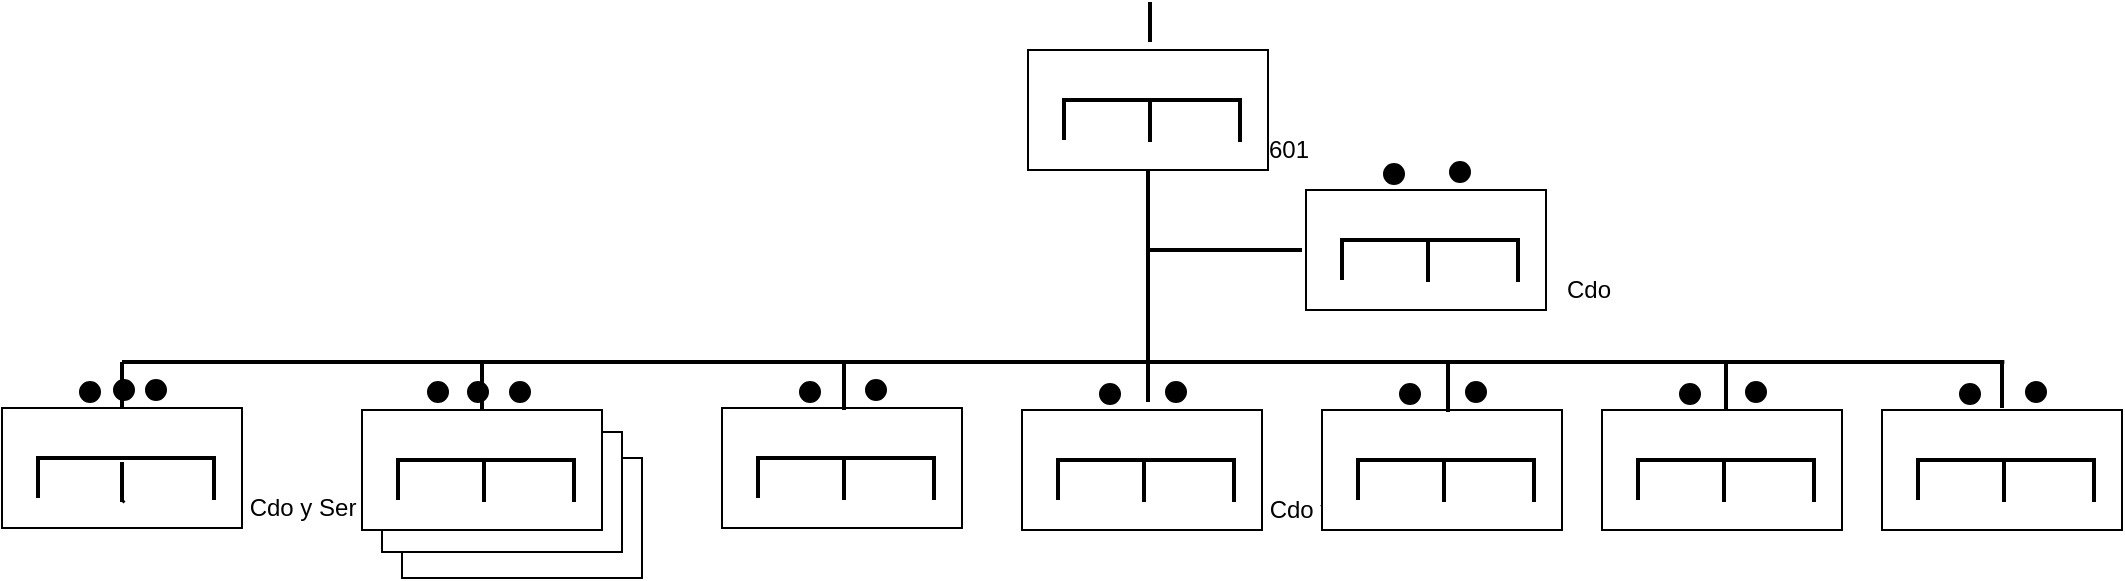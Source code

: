 <mxfile version="16.6.1" type="github">
  <diagram id="prtHgNgQTEPvFCAcTncT" name="Page-1">
    <mxGraphModel dx="1464" dy="398" grid="1" gridSize="10" guides="1" tooltips="1" connect="1" arrows="1" fold="1" page="1" pageScale="1" pageWidth="827" pageHeight="1169" math="0" shadow="0">
      <root>
        <mxCell id="0" />
        <mxCell id="1" parent="0" />
        <mxCell id="sDQCDstEzer969jvJ3Kz-47" value="" style="group" vertex="1" connectable="0" parent="1">
          <mxGeometry x="412" y="100" width="120" height="74" as="geometry" />
        </mxCell>
        <mxCell id="sDQCDstEzer969jvJ3Kz-37" value="" style="group" vertex="1" connectable="0" parent="sDQCDstEzer969jvJ3Kz-47">
          <mxGeometry y="14" width="120" height="60" as="geometry" />
        </mxCell>
        <mxCell id="sDQCDstEzer969jvJ3Kz-38" value="" style="rounded=0;whiteSpace=wrap;html=1;" vertex="1" parent="sDQCDstEzer969jvJ3Kz-37">
          <mxGeometry width="120" height="60" as="geometry" />
        </mxCell>
        <mxCell id="sDQCDstEzer969jvJ3Kz-39" value="" style="endArrow=none;html=1;rounded=0;strokeColor=#000000;strokeWidth=2;" edge="1" parent="sDQCDstEzer969jvJ3Kz-37">
          <mxGeometry width="50" height="50" relative="1" as="geometry">
            <mxPoint x="17" y="25" as="sourcePoint" />
            <mxPoint x="107" y="25" as="targetPoint" />
            <Array as="points" />
          </mxGeometry>
        </mxCell>
        <mxCell id="sDQCDstEzer969jvJ3Kz-40" value="" style="endArrow=none;html=1;rounded=0;strokeColor=#000000;strokeWidth=2;" edge="1" parent="sDQCDstEzer969jvJ3Kz-37">
          <mxGeometry width="50" height="50" relative="1" as="geometry">
            <mxPoint x="18" y="45" as="sourcePoint" />
            <mxPoint x="18" y="25" as="targetPoint" />
          </mxGeometry>
        </mxCell>
        <mxCell id="sDQCDstEzer969jvJ3Kz-41" value="" style="endArrow=none;html=1;rounded=0;strokeColor=#000000;strokeWidth=2;" edge="1" parent="sDQCDstEzer969jvJ3Kz-37">
          <mxGeometry width="50" height="50" relative="1" as="geometry">
            <mxPoint x="106" y="46" as="sourcePoint" />
            <mxPoint x="106" y="26" as="targetPoint" />
          </mxGeometry>
        </mxCell>
        <mxCell id="sDQCDstEzer969jvJ3Kz-42" value="" style="endArrow=none;html=1;rounded=0;strokeColor=#000000;strokeWidth=2;" edge="1" parent="sDQCDstEzer969jvJ3Kz-37">
          <mxGeometry width="50" height="50" relative="1" as="geometry">
            <mxPoint x="61" y="46" as="sourcePoint" />
            <mxPoint x="61" y="26" as="targetPoint" />
          </mxGeometry>
        </mxCell>
        <mxCell id="sDQCDstEzer969jvJ3Kz-45" value="" style="ellipse;whiteSpace=wrap;html=1;aspect=fixed;fillColor=#000000;" vertex="1" parent="sDQCDstEzer969jvJ3Kz-47">
          <mxGeometry x="72" width="10" height="10" as="geometry" />
        </mxCell>
        <mxCell id="sDQCDstEzer969jvJ3Kz-46" value="" style="ellipse;whiteSpace=wrap;html=1;aspect=fixed;fillColor=#000000;" vertex="1" parent="sDQCDstEzer969jvJ3Kz-47">
          <mxGeometry x="39" y="1" width="10" height="10" as="geometry" />
        </mxCell>
        <mxCell id="sDQCDstEzer969jvJ3Kz-48" value="Cdo" style="text;html=1;align=center;verticalAlign=middle;resizable=0;points=[];autosize=1;strokeColor=none;fillColor=none;" vertex="1" parent="1">
          <mxGeometry x="533" y="154" width="40" height="20" as="geometry" />
        </mxCell>
        <mxCell id="sDQCDstEzer969jvJ3Kz-60" value="" style="endArrow=none;html=1;rounded=0;strokeColor=#000000;strokeWidth=2;entryX=0;entryY=0.5;entryDx=0;entryDy=0;" edge="1" parent="1">
          <mxGeometry width="50" height="50" relative="1" as="geometry">
            <mxPoint x="334" y="144" as="sourcePoint" />
            <mxPoint x="410" y="144" as="targetPoint" />
          </mxGeometry>
        </mxCell>
        <mxCell id="sDQCDstEzer969jvJ3Kz-61" value="" style="endArrow=none;html=1;rounded=0;strokeColor=#000000;strokeWidth=2;entryX=0.5;entryY=1;entryDx=0;entryDy=0;" edge="1" parent="1" target="sDQCDstEzer969jvJ3Kz-1">
          <mxGeometry width="50" height="50" relative="1" as="geometry">
            <mxPoint x="333" y="220" as="sourcePoint" />
            <mxPoint x="430" y="40" as="targetPoint" />
          </mxGeometry>
        </mxCell>
        <mxCell id="sDQCDstEzer969jvJ3Kz-128" value="" style="group" vertex="1" connectable="0" parent="1">
          <mxGeometry x="-240" y="209" width="185" height="74" as="geometry" />
        </mxCell>
        <mxCell id="sDQCDstEzer969jvJ3Kz-72" value="Cdo y Ser" style="text;html=1;align=center;verticalAlign=middle;resizable=0;points=[];autosize=1;strokeColor=none;fillColor=none;" vertex="1" parent="sDQCDstEzer969jvJ3Kz-128">
          <mxGeometry x="115" y="54" width="70" height="20" as="geometry" />
        </mxCell>
        <mxCell id="sDQCDstEzer969jvJ3Kz-75" value="" style="group" vertex="1" connectable="0" parent="sDQCDstEzer969jvJ3Kz-128">
          <mxGeometry width="120" height="74" as="geometry" />
        </mxCell>
        <mxCell id="sDQCDstEzer969jvJ3Kz-62" value="" style="group" vertex="1" connectable="0" parent="sDQCDstEzer969jvJ3Kz-75">
          <mxGeometry width="120" height="74" as="geometry" />
        </mxCell>
        <mxCell id="sDQCDstEzer969jvJ3Kz-63" value="" style="group" vertex="1" connectable="0" parent="sDQCDstEzer969jvJ3Kz-62">
          <mxGeometry y="14" width="120" height="60" as="geometry" />
        </mxCell>
        <mxCell id="sDQCDstEzer969jvJ3Kz-64" value="" style="rounded=0;whiteSpace=wrap;html=1;" vertex="1" parent="sDQCDstEzer969jvJ3Kz-63">
          <mxGeometry width="120" height="60" as="geometry" />
        </mxCell>
        <mxCell id="sDQCDstEzer969jvJ3Kz-65" value="" style="endArrow=none;html=1;rounded=0;strokeColor=#000000;strokeWidth=2;" edge="1" parent="sDQCDstEzer969jvJ3Kz-63">
          <mxGeometry width="50" height="50" relative="1" as="geometry">
            <mxPoint x="17" y="25" as="sourcePoint" />
            <mxPoint x="107" y="25" as="targetPoint" />
            <Array as="points" />
          </mxGeometry>
        </mxCell>
        <mxCell id="sDQCDstEzer969jvJ3Kz-66" value="" style="endArrow=none;html=1;rounded=0;strokeColor=#000000;strokeWidth=2;" edge="1" parent="sDQCDstEzer969jvJ3Kz-63">
          <mxGeometry width="50" height="50" relative="1" as="geometry">
            <mxPoint x="18" y="45" as="sourcePoint" />
            <mxPoint x="18" y="25" as="targetPoint" />
          </mxGeometry>
        </mxCell>
        <mxCell id="sDQCDstEzer969jvJ3Kz-67" value="" style="endArrow=none;html=1;rounded=0;strokeColor=#000000;strokeWidth=2;" edge="1" parent="sDQCDstEzer969jvJ3Kz-63">
          <mxGeometry width="50" height="50" relative="1" as="geometry">
            <mxPoint x="106" y="46" as="sourcePoint" />
            <mxPoint x="106" y="26" as="targetPoint" />
          </mxGeometry>
        </mxCell>
        <mxCell id="sDQCDstEzer969jvJ3Kz-68" value="" style="endArrow=none;html=1;rounded=0;strokeColor=#000000;strokeWidth=2;" edge="1" parent="sDQCDstEzer969jvJ3Kz-63">
          <mxGeometry width="50" height="50" relative="1" as="geometry">
            <mxPoint x="61" y="46" as="sourcePoint" />
            <mxPoint x="60" y="47" as="targetPoint" />
          </mxGeometry>
        </mxCell>
        <mxCell id="sDQCDstEzer969jvJ3Kz-69" value="" style="ellipse;whiteSpace=wrap;html=1;aspect=fixed;fillColor=#000000;" vertex="1" parent="sDQCDstEzer969jvJ3Kz-62">
          <mxGeometry x="72" width="10" height="10" as="geometry" />
        </mxCell>
        <mxCell id="sDQCDstEzer969jvJ3Kz-70" value="" style="ellipse;whiteSpace=wrap;html=1;aspect=fixed;fillColor=#000000;" vertex="1" parent="sDQCDstEzer969jvJ3Kz-62">
          <mxGeometry x="39" y="1" width="10" height="10" as="geometry" />
        </mxCell>
        <mxCell id="sDQCDstEzer969jvJ3Kz-71" value="" style="ellipse;whiteSpace=wrap;html=1;aspect=fixed;fillColor=#000000;" vertex="1" parent="sDQCDstEzer969jvJ3Kz-75">
          <mxGeometry x="56" width="10" height="10" as="geometry" />
        </mxCell>
        <mxCell id="sDQCDstEzer969jvJ3Kz-135" value="" style="group" vertex="1" connectable="0" parent="1">
          <mxGeometry x="-40" y="210" width="120" height="98" as="geometry" />
        </mxCell>
        <mxCell id="sDQCDstEzer969jvJ3Kz-131" value="" style="ellipse;whiteSpace=wrap;html=1;aspect=fixed;fillColor=#000000;" vertex="1" parent="sDQCDstEzer969jvJ3Kz-135">
          <mxGeometry x="33" width="10" height="10" as="geometry" />
        </mxCell>
        <mxCell id="sDQCDstEzer969jvJ3Kz-134" value="" style="group" vertex="1" connectable="0" parent="sDQCDstEzer969jvJ3Kz-135">
          <mxGeometry width="120" height="98" as="geometry" />
        </mxCell>
        <mxCell id="sDQCDstEzer969jvJ3Kz-129" value="" style="ellipse;whiteSpace=wrap;html=1;aspect=fixed;fillColor=#000000;" vertex="1" parent="sDQCDstEzer969jvJ3Kz-134">
          <mxGeometry x="13" width="10" height="10" as="geometry" />
        </mxCell>
        <mxCell id="sDQCDstEzer969jvJ3Kz-133" value="" style="group" vertex="1" connectable="0" parent="sDQCDstEzer969jvJ3Kz-134">
          <mxGeometry width="120" height="98" as="geometry" />
        </mxCell>
        <mxCell id="sDQCDstEzer969jvJ3Kz-76" value="" style="group" vertex="1" connectable="0" parent="sDQCDstEzer969jvJ3Kz-133">
          <mxGeometry y="24" width="120" height="74" as="geometry" />
        </mxCell>
        <mxCell id="sDQCDstEzer969jvJ3Kz-77" value="" style="group" vertex="1" connectable="0" parent="sDQCDstEzer969jvJ3Kz-76">
          <mxGeometry width="120" height="74" as="geometry" />
        </mxCell>
        <mxCell id="sDQCDstEzer969jvJ3Kz-78" value="" style="group" vertex="1" connectable="0" parent="sDQCDstEzer969jvJ3Kz-77">
          <mxGeometry y="14" width="120" height="60" as="geometry" />
        </mxCell>
        <mxCell id="sDQCDstEzer969jvJ3Kz-114" value="" style="group" vertex="1" connectable="0" parent="sDQCDstEzer969jvJ3Kz-78">
          <mxGeometry width="120" height="60" as="geometry" />
        </mxCell>
        <mxCell id="sDQCDstEzer969jvJ3Kz-100" value="" style="rounded=0;whiteSpace=wrap;html=1;" vertex="1" parent="sDQCDstEzer969jvJ3Kz-114">
          <mxGeometry width="120" height="60" as="geometry" />
        </mxCell>
        <mxCell id="sDQCDstEzer969jvJ3Kz-80" value="" style="endArrow=none;html=1;rounded=0;strokeColor=#000000;strokeWidth=2;" edge="1" parent="sDQCDstEzer969jvJ3Kz-114">
          <mxGeometry width="50" height="50" relative="1" as="geometry">
            <mxPoint x="17" y="25" as="sourcePoint" />
            <mxPoint x="107" y="25" as="targetPoint" />
            <Array as="points" />
          </mxGeometry>
        </mxCell>
        <mxCell id="sDQCDstEzer969jvJ3Kz-81" value="" style="endArrow=none;html=1;rounded=0;strokeColor=#000000;strokeWidth=2;" edge="1" parent="sDQCDstEzer969jvJ3Kz-114">
          <mxGeometry width="50" height="50" relative="1" as="geometry">
            <mxPoint x="18" y="45" as="sourcePoint" />
            <mxPoint x="18" y="25" as="targetPoint" />
          </mxGeometry>
        </mxCell>
        <mxCell id="sDQCDstEzer969jvJ3Kz-82" value="" style="endArrow=none;html=1;rounded=0;strokeColor=#000000;strokeWidth=2;" edge="1" parent="sDQCDstEzer969jvJ3Kz-114">
          <mxGeometry width="50" height="50" relative="1" as="geometry">
            <mxPoint x="106" y="46" as="sourcePoint" />
            <mxPoint x="106" y="26" as="targetPoint" />
          </mxGeometry>
        </mxCell>
        <mxCell id="sDQCDstEzer969jvJ3Kz-83" value="" style="endArrow=none;html=1;rounded=0;strokeColor=#000000;strokeWidth=2;" edge="1" parent="sDQCDstEzer969jvJ3Kz-114">
          <mxGeometry width="50" height="50" relative="1" as="geometry">
            <mxPoint x="61" y="46" as="sourcePoint" />
            <mxPoint x="61" y="26" as="targetPoint" />
          </mxGeometry>
        </mxCell>
        <mxCell id="sDQCDstEzer969jvJ3Kz-115" value="" style="group" vertex="1" connectable="0" parent="sDQCDstEzer969jvJ3Kz-77">
          <mxGeometry x="-10" y="1" width="120" height="60" as="geometry" />
        </mxCell>
        <mxCell id="sDQCDstEzer969jvJ3Kz-116" value="" style="rounded=0;whiteSpace=wrap;html=1;" vertex="1" parent="sDQCDstEzer969jvJ3Kz-115">
          <mxGeometry width="120" height="60" as="geometry" />
        </mxCell>
        <mxCell id="sDQCDstEzer969jvJ3Kz-117" value="" style="endArrow=none;html=1;rounded=0;strokeColor=#000000;strokeWidth=2;" edge="1" parent="sDQCDstEzer969jvJ3Kz-115">
          <mxGeometry width="50" height="50" relative="1" as="geometry">
            <mxPoint x="17" y="25" as="sourcePoint" />
            <mxPoint x="107" y="25" as="targetPoint" />
            <Array as="points" />
          </mxGeometry>
        </mxCell>
        <mxCell id="sDQCDstEzer969jvJ3Kz-118" value="" style="endArrow=none;html=1;rounded=0;strokeColor=#000000;strokeWidth=2;" edge="1" parent="sDQCDstEzer969jvJ3Kz-115">
          <mxGeometry width="50" height="50" relative="1" as="geometry">
            <mxPoint x="18" y="45" as="sourcePoint" />
            <mxPoint x="18" y="25" as="targetPoint" />
          </mxGeometry>
        </mxCell>
        <mxCell id="sDQCDstEzer969jvJ3Kz-119" value="" style="endArrow=none;html=1;rounded=0;strokeColor=#000000;strokeWidth=2;" edge="1" parent="sDQCDstEzer969jvJ3Kz-115">
          <mxGeometry width="50" height="50" relative="1" as="geometry">
            <mxPoint x="106" y="46" as="sourcePoint" />
            <mxPoint x="106" y="26" as="targetPoint" />
          </mxGeometry>
        </mxCell>
        <mxCell id="sDQCDstEzer969jvJ3Kz-120" value="" style="endArrow=none;html=1;rounded=0;strokeColor=#000000;strokeWidth=2;" edge="1" parent="sDQCDstEzer969jvJ3Kz-115">
          <mxGeometry width="50" height="50" relative="1" as="geometry">
            <mxPoint x="61" y="46" as="sourcePoint" />
            <mxPoint x="61" y="26" as="targetPoint" />
          </mxGeometry>
        </mxCell>
        <mxCell id="sDQCDstEzer969jvJ3Kz-121" value="" style="group" vertex="1" connectable="0" parent="sDQCDstEzer969jvJ3Kz-115">
          <mxGeometry x="-10" y="-11" width="120" height="60" as="geometry" />
        </mxCell>
        <mxCell id="sDQCDstEzer969jvJ3Kz-122" value="" style="rounded=0;whiteSpace=wrap;html=1;" vertex="1" parent="sDQCDstEzer969jvJ3Kz-121">
          <mxGeometry width="120" height="60" as="geometry" />
        </mxCell>
        <mxCell id="sDQCDstEzer969jvJ3Kz-123" value="" style="endArrow=none;html=1;rounded=0;strokeColor=#000000;strokeWidth=2;" edge="1" parent="sDQCDstEzer969jvJ3Kz-121">
          <mxGeometry width="50" height="50" relative="1" as="geometry">
            <mxPoint x="17" y="25" as="sourcePoint" />
            <mxPoint x="107" y="25" as="targetPoint" />
            <Array as="points" />
          </mxGeometry>
        </mxCell>
        <mxCell id="sDQCDstEzer969jvJ3Kz-124" value="" style="endArrow=none;html=1;rounded=0;strokeColor=#000000;strokeWidth=2;" edge="1" parent="sDQCDstEzer969jvJ3Kz-121">
          <mxGeometry width="50" height="50" relative="1" as="geometry">
            <mxPoint x="18" y="45" as="sourcePoint" />
            <mxPoint x="18" y="25" as="targetPoint" />
          </mxGeometry>
        </mxCell>
        <mxCell id="sDQCDstEzer969jvJ3Kz-125" value="" style="endArrow=none;html=1;rounded=0;strokeColor=#000000;strokeWidth=2;" edge="1" parent="sDQCDstEzer969jvJ3Kz-121">
          <mxGeometry width="50" height="50" relative="1" as="geometry">
            <mxPoint x="106" y="46" as="sourcePoint" />
            <mxPoint x="106" y="26" as="targetPoint" />
          </mxGeometry>
        </mxCell>
        <mxCell id="sDQCDstEzer969jvJ3Kz-126" value="" style="endArrow=none;html=1;rounded=0;strokeColor=#000000;strokeWidth=2;" edge="1" parent="sDQCDstEzer969jvJ3Kz-121">
          <mxGeometry width="50" height="50" relative="1" as="geometry">
            <mxPoint x="61" y="46" as="sourcePoint" />
            <mxPoint x="61" y="26" as="targetPoint" />
          </mxGeometry>
        </mxCell>
        <mxCell id="sDQCDstEzer969jvJ3Kz-132" value="" style="ellipse;whiteSpace=wrap;html=1;aspect=fixed;fillColor=#000000;" vertex="1" parent="sDQCDstEzer969jvJ3Kz-133">
          <mxGeometry x="54" width="10" height="10" as="geometry" />
        </mxCell>
        <mxCell id="sDQCDstEzer969jvJ3Kz-162" value="" style="group" vertex="1" connectable="0" parent="1">
          <mxGeometry x="270" y="210" width="185" height="74" as="geometry" />
        </mxCell>
        <mxCell id="sDQCDstEzer969jvJ3Kz-163" value="Cdo y Ser" style="text;html=1;align=center;verticalAlign=middle;resizable=0;points=[];autosize=1;strokeColor=none;fillColor=none;" vertex="1" parent="sDQCDstEzer969jvJ3Kz-162">
          <mxGeometry x="115" y="54" width="70" height="20" as="geometry" />
        </mxCell>
        <mxCell id="sDQCDstEzer969jvJ3Kz-164" value="" style="group" vertex="1" connectable="0" parent="sDQCDstEzer969jvJ3Kz-162">
          <mxGeometry width="120" height="74" as="geometry" />
        </mxCell>
        <mxCell id="sDQCDstEzer969jvJ3Kz-165" value="" style="group" vertex="1" connectable="0" parent="sDQCDstEzer969jvJ3Kz-164">
          <mxGeometry width="120" height="74" as="geometry" />
        </mxCell>
        <mxCell id="sDQCDstEzer969jvJ3Kz-166" value="" style="group" vertex="1" connectable="0" parent="sDQCDstEzer969jvJ3Kz-165">
          <mxGeometry y="14" width="120" height="60" as="geometry" />
        </mxCell>
        <mxCell id="sDQCDstEzer969jvJ3Kz-167" value="" style="rounded=0;whiteSpace=wrap;html=1;" vertex="1" parent="sDQCDstEzer969jvJ3Kz-166">
          <mxGeometry width="120" height="60" as="geometry" />
        </mxCell>
        <mxCell id="sDQCDstEzer969jvJ3Kz-168" value="" style="endArrow=none;html=1;rounded=0;strokeColor=#000000;strokeWidth=2;" edge="1" parent="sDQCDstEzer969jvJ3Kz-166">
          <mxGeometry width="50" height="50" relative="1" as="geometry">
            <mxPoint x="17" y="25" as="sourcePoint" />
            <mxPoint x="107" y="25" as="targetPoint" />
            <Array as="points" />
          </mxGeometry>
        </mxCell>
        <mxCell id="sDQCDstEzer969jvJ3Kz-169" value="" style="endArrow=none;html=1;rounded=0;strokeColor=#000000;strokeWidth=2;" edge="1" parent="sDQCDstEzer969jvJ3Kz-166">
          <mxGeometry width="50" height="50" relative="1" as="geometry">
            <mxPoint x="18" y="45" as="sourcePoint" />
            <mxPoint x="18" y="25" as="targetPoint" />
          </mxGeometry>
        </mxCell>
        <mxCell id="sDQCDstEzer969jvJ3Kz-170" value="" style="endArrow=none;html=1;rounded=0;strokeColor=#000000;strokeWidth=2;" edge="1" parent="sDQCDstEzer969jvJ3Kz-166">
          <mxGeometry width="50" height="50" relative="1" as="geometry">
            <mxPoint x="106" y="46" as="sourcePoint" />
            <mxPoint x="106" y="26" as="targetPoint" />
          </mxGeometry>
        </mxCell>
        <mxCell id="sDQCDstEzer969jvJ3Kz-171" value="" style="endArrow=none;html=1;rounded=0;strokeColor=#000000;strokeWidth=2;" edge="1" parent="sDQCDstEzer969jvJ3Kz-166">
          <mxGeometry width="50" height="50" relative="1" as="geometry">
            <mxPoint x="61" y="46" as="sourcePoint" />
            <mxPoint x="61" y="26" as="targetPoint" />
          </mxGeometry>
        </mxCell>
        <mxCell id="sDQCDstEzer969jvJ3Kz-172" value="" style="ellipse;whiteSpace=wrap;html=1;aspect=fixed;fillColor=#000000;" vertex="1" parent="sDQCDstEzer969jvJ3Kz-165">
          <mxGeometry x="72" width="10" height="10" as="geometry" />
        </mxCell>
        <mxCell id="sDQCDstEzer969jvJ3Kz-173" value="" style="ellipse;whiteSpace=wrap;html=1;aspect=fixed;fillColor=#000000;" vertex="1" parent="sDQCDstEzer969jvJ3Kz-165">
          <mxGeometry x="39" y="1" width="10" height="10" as="geometry" />
        </mxCell>
        <mxCell id="sDQCDstEzer969jvJ3Kz-175" value="" style="group" vertex="1" connectable="0" parent="1">
          <mxGeometry x="420" y="210" width="120" height="74" as="geometry" />
        </mxCell>
        <mxCell id="sDQCDstEzer969jvJ3Kz-176" value="" style="group" vertex="1" connectable="0" parent="sDQCDstEzer969jvJ3Kz-175">
          <mxGeometry width="120" height="74" as="geometry" />
        </mxCell>
        <mxCell id="sDQCDstEzer969jvJ3Kz-177" value="" style="group" vertex="1" connectable="0" parent="sDQCDstEzer969jvJ3Kz-176">
          <mxGeometry y="14" width="120" height="60" as="geometry" />
        </mxCell>
        <mxCell id="sDQCDstEzer969jvJ3Kz-178" value="" style="rounded=0;whiteSpace=wrap;html=1;" vertex="1" parent="sDQCDstEzer969jvJ3Kz-177">
          <mxGeometry width="120" height="60" as="geometry" />
        </mxCell>
        <mxCell id="sDQCDstEzer969jvJ3Kz-179" value="" style="endArrow=none;html=1;rounded=0;strokeColor=#000000;strokeWidth=2;" edge="1" parent="sDQCDstEzer969jvJ3Kz-177">
          <mxGeometry width="50" height="50" relative="1" as="geometry">
            <mxPoint x="17" y="25" as="sourcePoint" />
            <mxPoint x="107" y="25" as="targetPoint" />
            <Array as="points" />
          </mxGeometry>
        </mxCell>
        <mxCell id="sDQCDstEzer969jvJ3Kz-180" value="" style="endArrow=none;html=1;rounded=0;strokeColor=#000000;strokeWidth=2;" edge="1" parent="sDQCDstEzer969jvJ3Kz-177">
          <mxGeometry width="50" height="50" relative="1" as="geometry">
            <mxPoint x="18" y="45" as="sourcePoint" />
            <mxPoint x="18" y="25" as="targetPoint" />
          </mxGeometry>
        </mxCell>
        <mxCell id="sDQCDstEzer969jvJ3Kz-181" value="" style="endArrow=none;html=1;rounded=0;strokeColor=#000000;strokeWidth=2;" edge="1" parent="sDQCDstEzer969jvJ3Kz-177">
          <mxGeometry width="50" height="50" relative="1" as="geometry">
            <mxPoint x="106" y="46" as="sourcePoint" />
            <mxPoint x="106" y="26" as="targetPoint" />
          </mxGeometry>
        </mxCell>
        <mxCell id="sDQCDstEzer969jvJ3Kz-182" value="" style="endArrow=none;html=1;rounded=0;strokeColor=#000000;strokeWidth=2;" edge="1" parent="sDQCDstEzer969jvJ3Kz-177">
          <mxGeometry width="50" height="50" relative="1" as="geometry">
            <mxPoint x="61" y="46" as="sourcePoint" />
            <mxPoint x="61" y="26" as="targetPoint" />
          </mxGeometry>
        </mxCell>
        <mxCell id="sDQCDstEzer969jvJ3Kz-183" value="" style="ellipse;whiteSpace=wrap;html=1;aspect=fixed;fillColor=#000000;" vertex="1" parent="sDQCDstEzer969jvJ3Kz-176">
          <mxGeometry x="72" width="10" height="10" as="geometry" />
        </mxCell>
        <mxCell id="sDQCDstEzer969jvJ3Kz-184" value="" style="ellipse;whiteSpace=wrap;html=1;aspect=fixed;fillColor=#000000;" vertex="1" parent="sDQCDstEzer969jvJ3Kz-176">
          <mxGeometry x="39" y="1" width="10" height="10" as="geometry" />
        </mxCell>
        <mxCell id="sDQCDstEzer969jvJ3Kz-186" value="" style="group" vertex="1" connectable="0" parent="1">
          <mxGeometry x="120" y="209" width="120" height="74" as="geometry" />
        </mxCell>
        <mxCell id="sDQCDstEzer969jvJ3Kz-187" value="" style="group" vertex="1" connectable="0" parent="sDQCDstEzer969jvJ3Kz-186">
          <mxGeometry width="120" height="74" as="geometry" />
        </mxCell>
        <mxCell id="sDQCDstEzer969jvJ3Kz-188" value="" style="group" vertex="1" connectable="0" parent="sDQCDstEzer969jvJ3Kz-187">
          <mxGeometry y="14" width="120" height="60" as="geometry" />
        </mxCell>
        <mxCell id="sDQCDstEzer969jvJ3Kz-189" value="" style="rounded=0;whiteSpace=wrap;html=1;" vertex="1" parent="sDQCDstEzer969jvJ3Kz-188">
          <mxGeometry width="120" height="60" as="geometry" />
        </mxCell>
        <mxCell id="sDQCDstEzer969jvJ3Kz-190" value="" style="endArrow=none;html=1;rounded=0;strokeColor=#000000;strokeWidth=2;" edge="1" parent="sDQCDstEzer969jvJ3Kz-188">
          <mxGeometry width="50" height="50" relative="1" as="geometry">
            <mxPoint x="17" y="25" as="sourcePoint" />
            <mxPoint x="107" y="25" as="targetPoint" />
            <Array as="points" />
          </mxGeometry>
        </mxCell>
        <mxCell id="sDQCDstEzer969jvJ3Kz-191" value="" style="endArrow=none;html=1;rounded=0;strokeColor=#000000;strokeWidth=2;" edge="1" parent="sDQCDstEzer969jvJ3Kz-188">
          <mxGeometry width="50" height="50" relative="1" as="geometry">
            <mxPoint x="18" y="45" as="sourcePoint" />
            <mxPoint x="18" y="25" as="targetPoint" />
          </mxGeometry>
        </mxCell>
        <mxCell id="sDQCDstEzer969jvJ3Kz-192" value="" style="endArrow=none;html=1;rounded=0;strokeColor=#000000;strokeWidth=2;" edge="1" parent="sDQCDstEzer969jvJ3Kz-188">
          <mxGeometry width="50" height="50" relative="1" as="geometry">
            <mxPoint x="106" y="46" as="sourcePoint" />
            <mxPoint x="106" y="26" as="targetPoint" />
          </mxGeometry>
        </mxCell>
        <mxCell id="sDQCDstEzer969jvJ3Kz-193" value="" style="endArrow=none;html=1;rounded=0;strokeColor=#000000;strokeWidth=2;" edge="1" parent="sDQCDstEzer969jvJ3Kz-188">
          <mxGeometry width="50" height="50" relative="1" as="geometry">
            <mxPoint x="61" y="46" as="sourcePoint" />
            <mxPoint x="61" y="26" as="targetPoint" />
          </mxGeometry>
        </mxCell>
        <mxCell id="sDQCDstEzer969jvJ3Kz-194" value="" style="ellipse;whiteSpace=wrap;html=1;aspect=fixed;fillColor=#000000;" vertex="1" parent="sDQCDstEzer969jvJ3Kz-187">
          <mxGeometry x="72" width="10" height="10" as="geometry" />
        </mxCell>
        <mxCell id="sDQCDstEzer969jvJ3Kz-195" value="" style="ellipse;whiteSpace=wrap;html=1;aspect=fixed;fillColor=#000000;" vertex="1" parent="sDQCDstEzer969jvJ3Kz-187">
          <mxGeometry x="39" y="1" width="10" height="10" as="geometry" />
        </mxCell>
        <mxCell id="sDQCDstEzer969jvJ3Kz-197" value="" style="group" vertex="1" connectable="0" parent="1">
          <mxGeometry x="560" y="210" width="120" height="74" as="geometry" />
        </mxCell>
        <mxCell id="sDQCDstEzer969jvJ3Kz-198" value="" style="group" vertex="1" connectable="0" parent="sDQCDstEzer969jvJ3Kz-197">
          <mxGeometry y="14" width="120" height="60" as="geometry" />
        </mxCell>
        <mxCell id="sDQCDstEzer969jvJ3Kz-199" value="" style="rounded=0;whiteSpace=wrap;html=1;" vertex="1" parent="sDQCDstEzer969jvJ3Kz-198">
          <mxGeometry width="120" height="60" as="geometry" />
        </mxCell>
        <mxCell id="sDQCDstEzer969jvJ3Kz-200" value="" style="endArrow=none;html=1;rounded=0;strokeColor=#000000;strokeWidth=2;" edge="1" parent="sDQCDstEzer969jvJ3Kz-198">
          <mxGeometry width="50" height="50" relative="1" as="geometry">
            <mxPoint x="17" y="25" as="sourcePoint" />
            <mxPoint x="107" y="25" as="targetPoint" />
            <Array as="points" />
          </mxGeometry>
        </mxCell>
        <mxCell id="sDQCDstEzer969jvJ3Kz-201" value="" style="endArrow=none;html=1;rounded=0;strokeColor=#000000;strokeWidth=2;" edge="1" parent="sDQCDstEzer969jvJ3Kz-198">
          <mxGeometry width="50" height="50" relative="1" as="geometry">
            <mxPoint x="18" y="45" as="sourcePoint" />
            <mxPoint x="18" y="25" as="targetPoint" />
          </mxGeometry>
        </mxCell>
        <mxCell id="sDQCDstEzer969jvJ3Kz-202" value="" style="endArrow=none;html=1;rounded=0;strokeColor=#000000;strokeWidth=2;" edge="1" parent="sDQCDstEzer969jvJ3Kz-198">
          <mxGeometry width="50" height="50" relative="1" as="geometry">
            <mxPoint x="106" y="46" as="sourcePoint" />
            <mxPoint x="106" y="26" as="targetPoint" />
          </mxGeometry>
        </mxCell>
        <mxCell id="sDQCDstEzer969jvJ3Kz-203" value="" style="endArrow=none;html=1;rounded=0;strokeColor=#000000;strokeWidth=2;" edge="1" parent="sDQCDstEzer969jvJ3Kz-198">
          <mxGeometry width="50" height="50" relative="1" as="geometry">
            <mxPoint x="61" y="46" as="sourcePoint" />
            <mxPoint x="61" y="26" as="targetPoint" />
          </mxGeometry>
        </mxCell>
        <mxCell id="sDQCDstEzer969jvJ3Kz-204" value="" style="ellipse;whiteSpace=wrap;html=1;aspect=fixed;fillColor=#000000;" vertex="1" parent="sDQCDstEzer969jvJ3Kz-197">
          <mxGeometry x="72" width="10" height="10" as="geometry" />
        </mxCell>
        <mxCell id="sDQCDstEzer969jvJ3Kz-205" value="" style="ellipse;whiteSpace=wrap;html=1;aspect=fixed;fillColor=#000000;" vertex="1" parent="sDQCDstEzer969jvJ3Kz-197">
          <mxGeometry x="39" y="1" width="10" height="10" as="geometry" />
        </mxCell>
        <mxCell id="sDQCDstEzer969jvJ3Kz-206" value="" style="group" vertex="1" connectable="0" parent="1">
          <mxGeometry x="700" y="210" width="120" height="74" as="geometry" />
        </mxCell>
        <mxCell id="sDQCDstEzer969jvJ3Kz-207" value="" style="group" vertex="1" connectable="0" parent="sDQCDstEzer969jvJ3Kz-206">
          <mxGeometry y="14" width="120" height="60" as="geometry" />
        </mxCell>
        <mxCell id="sDQCDstEzer969jvJ3Kz-208" value="" style="rounded=0;whiteSpace=wrap;html=1;" vertex="1" parent="sDQCDstEzer969jvJ3Kz-207">
          <mxGeometry width="120" height="60" as="geometry" />
        </mxCell>
        <mxCell id="sDQCDstEzer969jvJ3Kz-209" value="" style="endArrow=none;html=1;rounded=0;strokeColor=#000000;strokeWidth=2;" edge="1" parent="sDQCDstEzer969jvJ3Kz-207">
          <mxGeometry width="50" height="50" relative="1" as="geometry">
            <mxPoint x="17" y="25" as="sourcePoint" />
            <mxPoint x="107" y="25" as="targetPoint" />
            <Array as="points" />
          </mxGeometry>
        </mxCell>
        <mxCell id="sDQCDstEzer969jvJ3Kz-210" value="" style="endArrow=none;html=1;rounded=0;strokeColor=#000000;strokeWidth=2;" edge="1" parent="sDQCDstEzer969jvJ3Kz-207">
          <mxGeometry width="50" height="50" relative="1" as="geometry">
            <mxPoint x="18" y="45" as="sourcePoint" />
            <mxPoint x="18" y="25" as="targetPoint" />
          </mxGeometry>
        </mxCell>
        <mxCell id="sDQCDstEzer969jvJ3Kz-211" value="" style="endArrow=none;html=1;rounded=0;strokeColor=#000000;strokeWidth=2;" edge="1" parent="sDQCDstEzer969jvJ3Kz-207">
          <mxGeometry width="50" height="50" relative="1" as="geometry">
            <mxPoint x="106" y="46" as="sourcePoint" />
            <mxPoint x="106" y="26" as="targetPoint" />
          </mxGeometry>
        </mxCell>
        <mxCell id="sDQCDstEzer969jvJ3Kz-212" value="" style="endArrow=none;html=1;rounded=0;strokeColor=#000000;strokeWidth=2;" edge="1" parent="sDQCDstEzer969jvJ3Kz-207">
          <mxGeometry width="50" height="50" relative="1" as="geometry">
            <mxPoint x="61" y="46" as="sourcePoint" />
            <mxPoint x="61" y="26" as="targetPoint" />
          </mxGeometry>
        </mxCell>
        <mxCell id="sDQCDstEzer969jvJ3Kz-213" value="" style="ellipse;whiteSpace=wrap;html=1;aspect=fixed;fillColor=#000000;" vertex="1" parent="sDQCDstEzer969jvJ3Kz-206">
          <mxGeometry x="72" width="10" height="10" as="geometry" />
        </mxCell>
        <mxCell id="sDQCDstEzer969jvJ3Kz-214" value="" style="ellipse;whiteSpace=wrap;html=1;aspect=fixed;fillColor=#000000;" vertex="1" parent="sDQCDstEzer969jvJ3Kz-206">
          <mxGeometry x="39" y="1" width="10" height="10" as="geometry" />
        </mxCell>
        <mxCell id="sDQCDstEzer969jvJ3Kz-215" value="" style="group" vertex="1" connectable="0" parent="1">
          <mxGeometry x="273" y="20" width="150" height="84" as="geometry" />
        </mxCell>
        <mxCell id="sDQCDstEzer969jvJ3Kz-1" value="" style="rounded=0;whiteSpace=wrap;html=1;" vertex="1" parent="sDQCDstEzer969jvJ3Kz-215">
          <mxGeometry y="24" width="120" height="60" as="geometry" />
        </mxCell>
        <mxCell id="sDQCDstEzer969jvJ3Kz-2" value="" style="endArrow=none;html=1;rounded=0;strokeColor=#000000;strokeWidth=2;" edge="1" parent="sDQCDstEzer969jvJ3Kz-215">
          <mxGeometry width="50" height="50" relative="1" as="geometry">
            <mxPoint x="17" y="49" as="sourcePoint" />
            <mxPoint x="107" y="49" as="targetPoint" />
            <Array as="points" />
          </mxGeometry>
        </mxCell>
        <mxCell id="sDQCDstEzer969jvJ3Kz-3" value="" style="endArrow=none;html=1;rounded=0;strokeColor=#000000;strokeWidth=2;" edge="1" parent="sDQCDstEzer969jvJ3Kz-215">
          <mxGeometry width="50" height="50" relative="1" as="geometry">
            <mxPoint x="18" y="69" as="sourcePoint" />
            <mxPoint x="18" y="49" as="targetPoint" />
          </mxGeometry>
        </mxCell>
        <mxCell id="sDQCDstEzer969jvJ3Kz-4" value="" style="endArrow=none;html=1;rounded=0;strokeColor=#000000;strokeWidth=2;" edge="1" parent="sDQCDstEzer969jvJ3Kz-215">
          <mxGeometry width="50" height="50" relative="1" as="geometry">
            <mxPoint x="106" y="70" as="sourcePoint" />
            <mxPoint x="106" y="50" as="targetPoint" />
          </mxGeometry>
        </mxCell>
        <mxCell id="sDQCDstEzer969jvJ3Kz-5" value="" style="endArrow=none;html=1;rounded=0;strokeColor=#000000;strokeWidth=2;" edge="1" parent="sDQCDstEzer969jvJ3Kz-215">
          <mxGeometry width="50" height="50" relative="1" as="geometry">
            <mxPoint x="61" y="70" as="sourcePoint" />
            <mxPoint x="61" y="50" as="targetPoint" />
          </mxGeometry>
        </mxCell>
        <mxCell id="sDQCDstEzer969jvJ3Kz-44" value="" style="endArrow=none;html=1;rounded=0;strokeColor=#000000;strokeWidth=2;" edge="1" parent="sDQCDstEzer969jvJ3Kz-215">
          <mxGeometry width="50" height="50" relative="1" as="geometry">
            <mxPoint x="61" as="sourcePoint" />
            <mxPoint x="61" y="20" as="targetPoint" />
          </mxGeometry>
        </mxCell>
        <mxCell id="sDQCDstEzer969jvJ3Kz-49" value="601" style="text;html=1;align=center;verticalAlign=middle;resizable=0;points=[];autosize=1;strokeColor=none;fillColor=none;" vertex="1" parent="sDQCDstEzer969jvJ3Kz-215">
          <mxGeometry x="110" y="64" width="40" height="20" as="geometry" />
        </mxCell>
        <mxCell id="sDQCDstEzer969jvJ3Kz-216" value="" style="endArrow=none;html=1;rounded=0;strokeColor=#000000;strokeWidth=2;" edge="1" parent="1">
          <mxGeometry width="50" height="50" relative="1" as="geometry">
            <mxPoint x="-180" y="200" as="sourcePoint" />
            <mxPoint x="761.176" y="200" as="targetPoint" />
          </mxGeometry>
        </mxCell>
        <mxCell id="sDQCDstEzer969jvJ3Kz-217" value="" style="endArrow=none;html=1;rounded=0;strokeColor=#000000;strokeWidth=2;" edge="1" parent="1" source="sDQCDstEzer969jvJ3Kz-64">
          <mxGeometry width="50" height="50" relative="1" as="geometry">
            <mxPoint x="-90" y="300" as="sourcePoint" />
            <mxPoint x="-180" y="200" as="targetPoint" />
          </mxGeometry>
        </mxCell>
        <mxCell id="sDQCDstEzer969jvJ3Kz-218" value="" style="endArrow=none;html=1;rounded=0;strokeColor=#000000;strokeWidth=2;exitX=0.5;exitY=0;exitDx=0;exitDy=0;" edge="1" parent="1" source="sDQCDstEzer969jvJ3Kz-122">
          <mxGeometry width="50" height="50" relative="1" as="geometry">
            <mxPoint x="-170" y="233" as="sourcePoint" />
            <mxPoint y="200" as="targetPoint" />
          </mxGeometry>
        </mxCell>
        <mxCell id="sDQCDstEzer969jvJ3Kz-219" value="" style="endArrow=none;html=1;rounded=0;strokeColor=#000000;strokeWidth=2;" edge="1" parent="1">
          <mxGeometry width="50" height="50" relative="1" as="geometry">
            <mxPoint x="-180" y="270" as="sourcePoint" />
            <mxPoint x="-180" y="250" as="targetPoint" />
          </mxGeometry>
        </mxCell>
        <mxCell id="sDQCDstEzer969jvJ3Kz-220" value="" style="endArrow=none;html=1;rounded=0;strokeColor=#000000;strokeWidth=2;exitX=0.5;exitY=0;exitDx=0;exitDy=0;" edge="1" parent="1">
          <mxGeometry width="50" height="50" relative="1" as="geometry">
            <mxPoint x="181" y="224" as="sourcePoint" />
            <mxPoint x="181" y="200" as="targetPoint" />
          </mxGeometry>
        </mxCell>
        <mxCell id="sDQCDstEzer969jvJ3Kz-221" value="" style="endArrow=none;html=1;rounded=0;strokeColor=#000000;strokeWidth=2;exitX=0.5;exitY=0;exitDx=0;exitDy=0;" edge="1" parent="1">
          <mxGeometry width="50" height="50" relative="1" as="geometry">
            <mxPoint x="483" y="225" as="sourcePoint" />
            <mxPoint x="483" y="201" as="targetPoint" />
          </mxGeometry>
        </mxCell>
        <mxCell id="sDQCDstEzer969jvJ3Kz-222" value="" style="endArrow=none;html=1;rounded=0;strokeColor=#000000;strokeWidth=2;exitX=0.5;exitY=0;exitDx=0;exitDy=0;" edge="1" parent="1">
          <mxGeometry width="50" height="50" relative="1" as="geometry">
            <mxPoint x="622" y="224" as="sourcePoint" />
            <mxPoint x="622" y="200" as="targetPoint" />
          </mxGeometry>
        </mxCell>
        <mxCell id="sDQCDstEzer969jvJ3Kz-223" value="" style="endArrow=none;html=1;rounded=0;strokeColor=#000000;strokeWidth=2;exitX=0.5;exitY=0;exitDx=0;exitDy=0;" edge="1" parent="1">
          <mxGeometry width="50" height="50" relative="1" as="geometry">
            <mxPoint x="760" y="223" as="sourcePoint" />
            <mxPoint x="760" y="199" as="targetPoint" />
          </mxGeometry>
        </mxCell>
      </root>
    </mxGraphModel>
  </diagram>
</mxfile>

